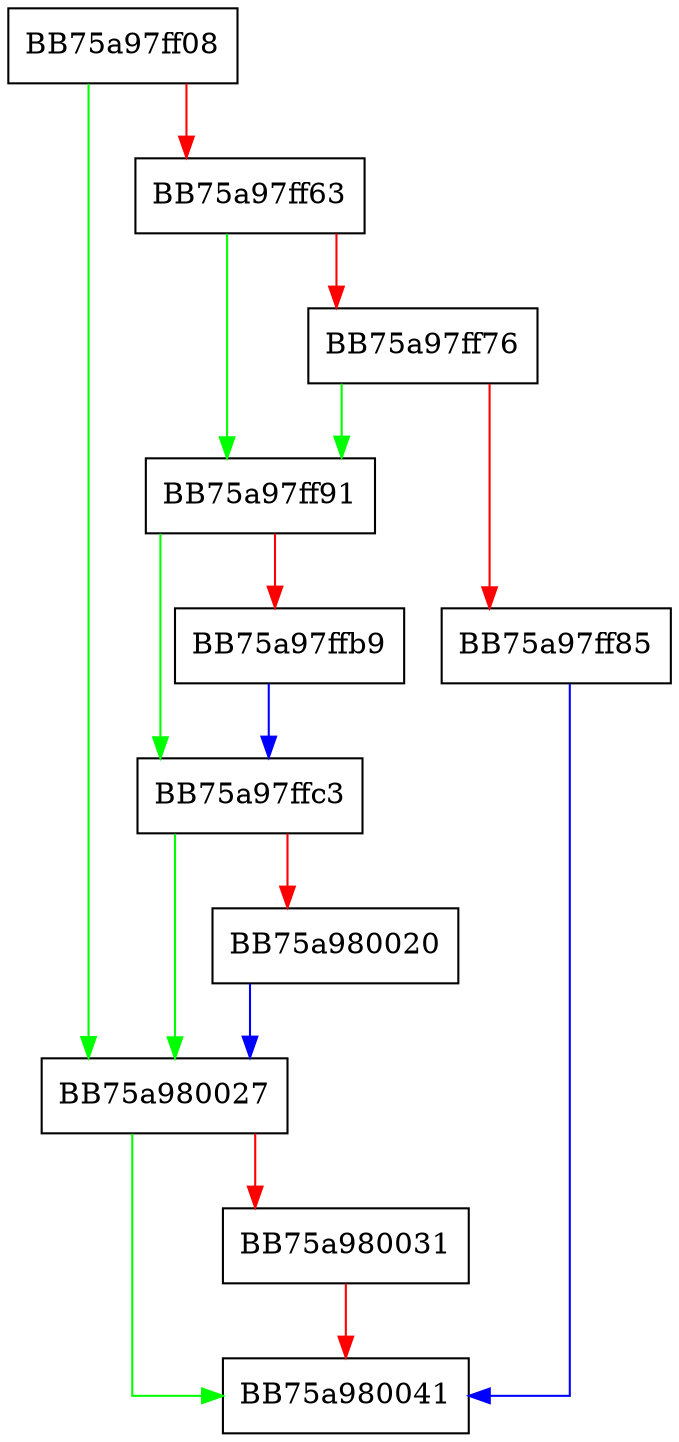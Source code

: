 digraph allocate {
  node [shape="box"];
  graph [splines=ortho];
  BB75a97ff08 -> BB75a980027 [color="green"];
  BB75a97ff08 -> BB75a97ff63 [color="red"];
  BB75a97ff63 -> BB75a97ff91 [color="green"];
  BB75a97ff63 -> BB75a97ff76 [color="red"];
  BB75a97ff76 -> BB75a97ff91 [color="green"];
  BB75a97ff76 -> BB75a97ff85 [color="red"];
  BB75a97ff85 -> BB75a980041 [color="blue"];
  BB75a97ff91 -> BB75a97ffc3 [color="green"];
  BB75a97ff91 -> BB75a97ffb9 [color="red"];
  BB75a97ffb9 -> BB75a97ffc3 [color="blue"];
  BB75a97ffc3 -> BB75a980027 [color="green"];
  BB75a97ffc3 -> BB75a980020 [color="red"];
  BB75a980020 -> BB75a980027 [color="blue"];
  BB75a980027 -> BB75a980041 [color="green"];
  BB75a980027 -> BB75a980031 [color="red"];
  BB75a980031 -> BB75a980041 [color="red"];
}